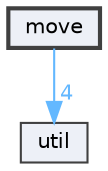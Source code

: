 digraph "move"
{
 // INTERACTIVE_SVG=YES
 // LATEX_PDF_SIZE
  bgcolor="transparent";
  edge [fontname=Helvetica,fontsize=10,labelfontname=Helvetica,labelfontsize=10];
  node [fontname=Helvetica,fontsize=10,shape=box,height=0.2,width=0.4];
  compound=true
  dir_b422678e8bd9d4082bb7ab99dcee6677 [label="move", fillcolor="#edf0f7", color="grey25", style="filled,bold", URL="dir_b422678e8bd9d4082bb7ab99dcee6677.html",tooltip=""];
  dir_23ec12649285f9fabf3a6b7380226c28 [label="util", fillcolor="#edf0f7", color="grey25", style="filled", URL="dir_23ec12649285f9fabf3a6b7380226c28.html",tooltip=""];
  dir_b422678e8bd9d4082bb7ab99dcee6677->dir_23ec12649285f9fabf3a6b7380226c28 [headlabel="4", labeldistance=1.5 headhref="dir_000001_000003.html" href="dir_000001_000003.html" color="steelblue1" fontcolor="steelblue1"];
}
